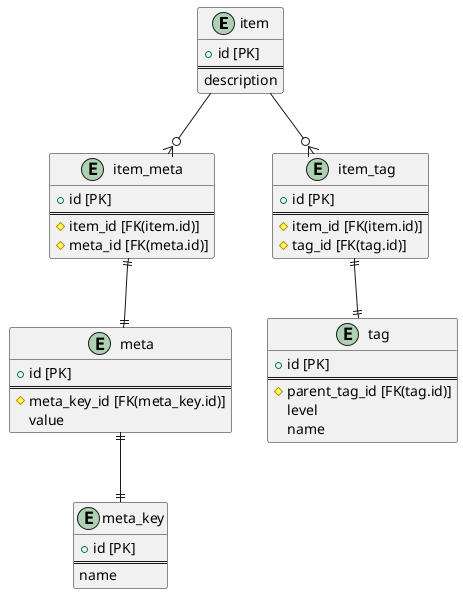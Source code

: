@startuml erdiagram

entity "item" {
    + id [PK]
    ==
    description
}

entity "meta_key" {
    + id [PK]
    ==
    name
}

entity "meta" {
    + id [PK]
    ==
    # meta_key_id [FK(meta_key.id)]
    value
}

entity "tag" {
    + id [PK]
    ==
    # parent_tag_id [FK(tag.id)]
    level
    name
}

entity "item_meta" {
    + id [PK]
    ==
    # item_id [FK(item.id)]
    # meta_id [FK(meta.id)]
}

entity "item_tag" {
    + id [PK]
    ==
    # item_id [FK(item.id)]
    # tag_id [FK(tag.id)]
}

item --o{ item_tag
item --o{ item_meta
item_tag ||--|| tag
item_meta ||--|| meta
meta ||--|| meta_key

' tag --o{ item_tag


@enduml
